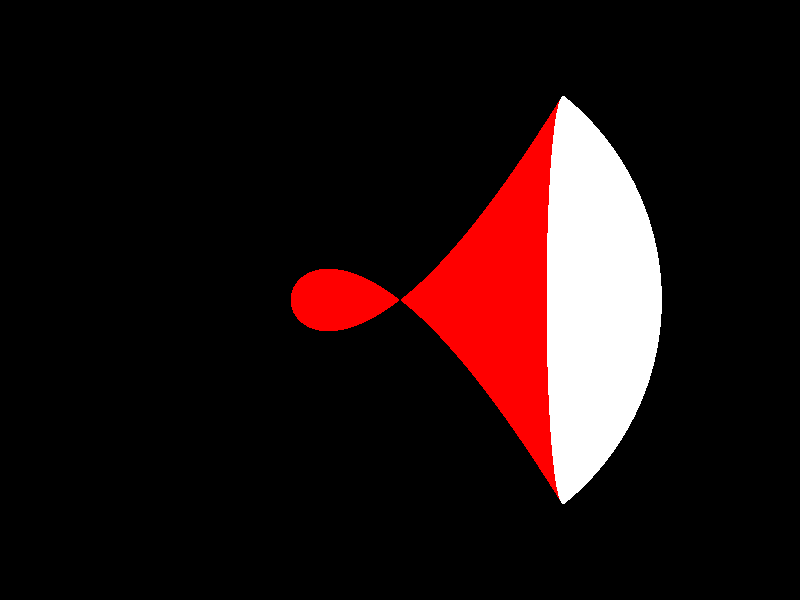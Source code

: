 // Persistence Of Vision raytracer version 3.5 sample file.
//
// -w320 -h240
// -w800 -h600 +a0.3

// By Alexander Enzmann
/* sample quartic scene file written by Alexander Enzmann */

#include "shapes.inc"
#include "colors.inc"
#include "textures.inc"

/* Cubic curve - can make a nice teardrop by cleverly adding a clipping plane */
intersection {
   quartic {
      < 0.0,  0.0,  0.0,  -0.5, 0.0,  0.0,  0.0,  0.0,  0.0, -0.5,
        0.0,  0.0,  0.0,   0.0, 0.0,  0.0,  0.0,  0.0,  0.0,  0.0,
        0.0,  0.0,  0.0,   0.0, 0.0,  1.0,  0.0,  0.0,  0.0,  0.0,
        0.0,  0.0,  1.0,   0.0, 0.0 >

      texture {
         pigment { Red }
         finish {
            phong 1.0
            diffuse 0.8
            ambient 0.2
         }
      }
   }

   sphere {
      <0, 0, 0>, 2
      texture { pigment { Clear } }
   }

   bounded_by { sphere { <0, 0, 0>, 2.2 } }
   rotate 20*y
}

camera {
   location  <0.0, 0.0, -5.0>
   direction <0.0, 0.0,  1.0>
   up        <0.0, 1.0,  0.0>
   right     <4/3, 0.0,  0.0>
}

light_source { <200, 30, -300> colour White }

light_source { <-200, 30, -300> colour White }
